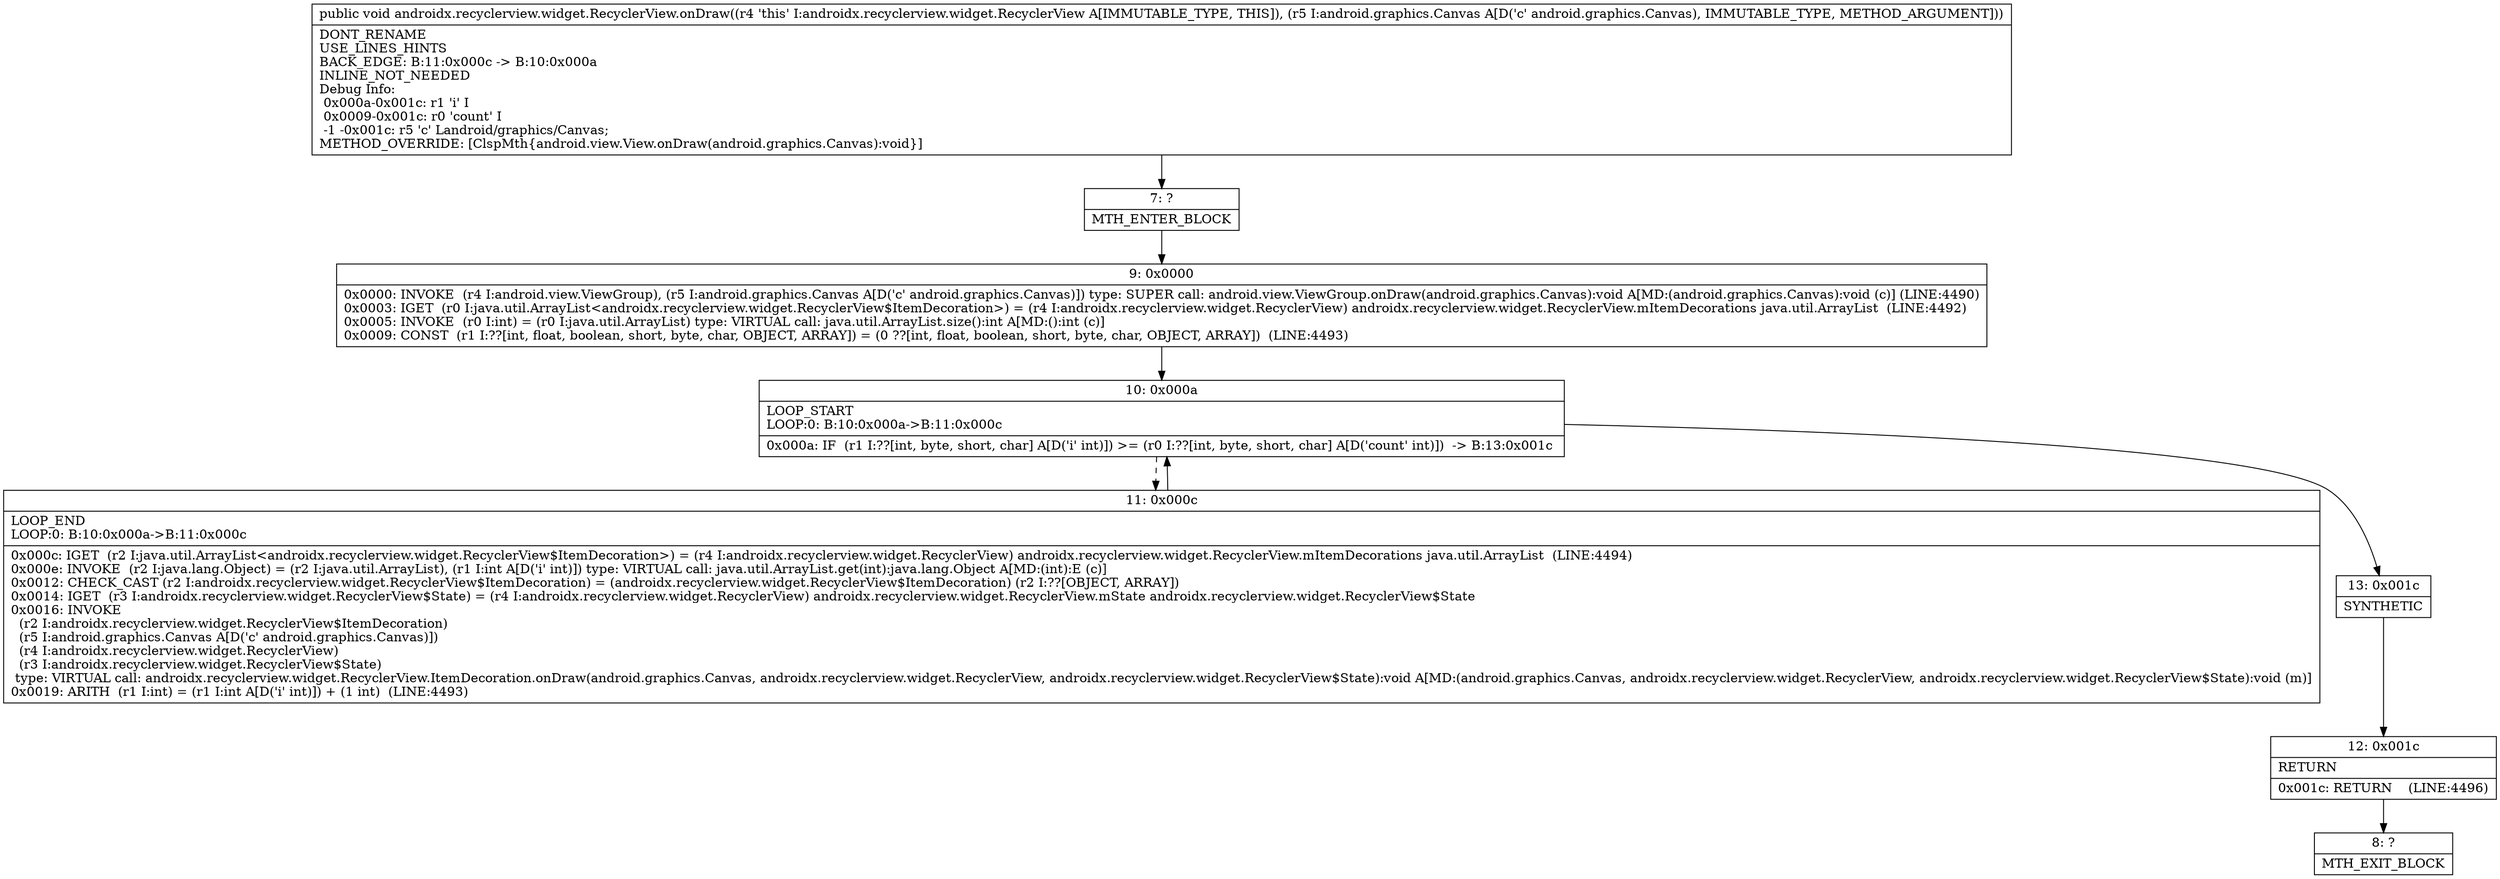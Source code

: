 digraph "CFG forandroidx.recyclerview.widget.RecyclerView.onDraw(Landroid\/graphics\/Canvas;)V" {
Node_7 [shape=record,label="{7\:\ ?|MTH_ENTER_BLOCK\l}"];
Node_9 [shape=record,label="{9\:\ 0x0000|0x0000: INVOKE  (r4 I:android.view.ViewGroup), (r5 I:android.graphics.Canvas A[D('c' android.graphics.Canvas)]) type: SUPER call: android.view.ViewGroup.onDraw(android.graphics.Canvas):void A[MD:(android.graphics.Canvas):void (c)] (LINE:4490)\l0x0003: IGET  (r0 I:java.util.ArrayList\<androidx.recyclerview.widget.RecyclerView$ItemDecoration\>) = (r4 I:androidx.recyclerview.widget.RecyclerView) androidx.recyclerview.widget.RecyclerView.mItemDecorations java.util.ArrayList  (LINE:4492)\l0x0005: INVOKE  (r0 I:int) = (r0 I:java.util.ArrayList) type: VIRTUAL call: java.util.ArrayList.size():int A[MD:():int (c)]\l0x0009: CONST  (r1 I:??[int, float, boolean, short, byte, char, OBJECT, ARRAY]) = (0 ??[int, float, boolean, short, byte, char, OBJECT, ARRAY])  (LINE:4493)\l}"];
Node_10 [shape=record,label="{10\:\ 0x000a|LOOP_START\lLOOP:0: B:10:0x000a\-\>B:11:0x000c\l|0x000a: IF  (r1 I:??[int, byte, short, char] A[D('i' int)]) \>= (r0 I:??[int, byte, short, char] A[D('count' int)])  \-\> B:13:0x001c \l}"];
Node_11 [shape=record,label="{11\:\ 0x000c|LOOP_END\lLOOP:0: B:10:0x000a\-\>B:11:0x000c\l|0x000c: IGET  (r2 I:java.util.ArrayList\<androidx.recyclerview.widget.RecyclerView$ItemDecoration\>) = (r4 I:androidx.recyclerview.widget.RecyclerView) androidx.recyclerview.widget.RecyclerView.mItemDecorations java.util.ArrayList  (LINE:4494)\l0x000e: INVOKE  (r2 I:java.lang.Object) = (r2 I:java.util.ArrayList), (r1 I:int A[D('i' int)]) type: VIRTUAL call: java.util.ArrayList.get(int):java.lang.Object A[MD:(int):E (c)]\l0x0012: CHECK_CAST (r2 I:androidx.recyclerview.widget.RecyclerView$ItemDecoration) = (androidx.recyclerview.widget.RecyclerView$ItemDecoration) (r2 I:??[OBJECT, ARRAY]) \l0x0014: IGET  (r3 I:androidx.recyclerview.widget.RecyclerView$State) = (r4 I:androidx.recyclerview.widget.RecyclerView) androidx.recyclerview.widget.RecyclerView.mState androidx.recyclerview.widget.RecyclerView$State \l0x0016: INVOKE  \l  (r2 I:androidx.recyclerview.widget.RecyclerView$ItemDecoration)\l  (r5 I:android.graphics.Canvas A[D('c' android.graphics.Canvas)])\l  (r4 I:androidx.recyclerview.widget.RecyclerView)\l  (r3 I:androidx.recyclerview.widget.RecyclerView$State)\l type: VIRTUAL call: androidx.recyclerview.widget.RecyclerView.ItemDecoration.onDraw(android.graphics.Canvas, androidx.recyclerview.widget.RecyclerView, androidx.recyclerview.widget.RecyclerView$State):void A[MD:(android.graphics.Canvas, androidx.recyclerview.widget.RecyclerView, androidx.recyclerview.widget.RecyclerView$State):void (m)]\l0x0019: ARITH  (r1 I:int) = (r1 I:int A[D('i' int)]) + (1 int)  (LINE:4493)\l}"];
Node_13 [shape=record,label="{13\:\ 0x001c|SYNTHETIC\l}"];
Node_12 [shape=record,label="{12\:\ 0x001c|RETURN\l|0x001c: RETURN    (LINE:4496)\l}"];
Node_8 [shape=record,label="{8\:\ ?|MTH_EXIT_BLOCK\l}"];
MethodNode[shape=record,label="{public void androidx.recyclerview.widget.RecyclerView.onDraw((r4 'this' I:androidx.recyclerview.widget.RecyclerView A[IMMUTABLE_TYPE, THIS]), (r5 I:android.graphics.Canvas A[D('c' android.graphics.Canvas), IMMUTABLE_TYPE, METHOD_ARGUMENT]))  | DONT_RENAME\lUSE_LINES_HINTS\lBACK_EDGE: B:11:0x000c \-\> B:10:0x000a\lINLINE_NOT_NEEDED\lDebug Info:\l  0x000a\-0x001c: r1 'i' I\l  0x0009\-0x001c: r0 'count' I\l  \-1 \-0x001c: r5 'c' Landroid\/graphics\/Canvas;\lMETHOD_OVERRIDE: [ClspMth\{android.view.View.onDraw(android.graphics.Canvas):void\}]\l}"];
MethodNode -> Node_7;Node_7 -> Node_9;
Node_9 -> Node_10;
Node_10 -> Node_11[style=dashed];
Node_10 -> Node_13;
Node_11 -> Node_10;
Node_13 -> Node_12;
Node_12 -> Node_8;
}

